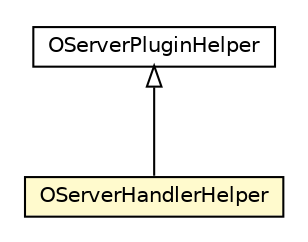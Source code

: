 #!/usr/local/bin/dot
#
# Class diagram 
# Generated by UMLGraph version R5_6-24-gf6e263 (http://www.umlgraph.org/)
#

digraph G {
	edge [fontname="Helvetica",fontsize=10,labelfontname="Helvetica",labelfontsize=10];
	node [fontname="Helvetica",fontsize=10,shape=plaintext];
	nodesep=0.25;
	ranksep=0.5;
	// com.orientechnologies.orient.server.plugin.OServerPluginHelper
	c3834245 [label=<<table title="com.orientechnologies.orient.server.plugin.OServerPluginHelper" border="0" cellborder="1" cellspacing="0" cellpadding="2" port="p" href="../plugin/OServerPluginHelper.html">
		<tr><td><table border="0" cellspacing="0" cellpadding="1">
<tr><td align="center" balign="center"> OServerPluginHelper </td></tr>
		</table></td></tr>
		</table>>, URL="../plugin/OServerPluginHelper.html", fontname="Helvetica", fontcolor="black", fontsize=10.0];
	// com.orientechnologies.orient.server.handler.OServerHandlerHelper
	c3834259 [label=<<table title="com.orientechnologies.orient.server.handler.OServerHandlerHelper" border="0" cellborder="1" cellspacing="0" cellpadding="2" port="p" bgcolor="lemonChiffon" href="./OServerHandlerHelper.html">
		<tr><td><table border="0" cellspacing="0" cellpadding="1">
<tr><td align="center" balign="center"> OServerHandlerHelper </td></tr>
		</table></td></tr>
		</table>>, URL="./OServerHandlerHelper.html", fontname="Helvetica", fontcolor="black", fontsize=10.0];
	//com.orientechnologies.orient.server.handler.OServerHandlerHelper extends com.orientechnologies.orient.server.plugin.OServerPluginHelper
	c3834245:p -> c3834259:p [dir=back,arrowtail=empty];
}

